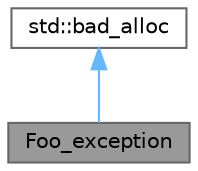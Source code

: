 digraph "Foo_exception"
{
 // LATEX_PDF_SIZE
  bgcolor="transparent";
  edge [fontname=Helvetica,fontsize=10,labelfontname=Helvetica,labelfontsize=10];
  node [fontname=Helvetica,fontsize=10,shape=box,height=0.2,width=0.4];
  Node1 [id="Node000001",label="Foo_exception",height=0.2,width=0.4,color="gray40", fillcolor="grey60", style="filled", fontcolor="black",tooltip="Exception for concurrent_container"];
  Node2 -> Node1 [id="edge1_Node000001_Node000002",dir="back",color="steelblue1",style="solid",tooltip=" "];
  Node2 [id="Node000002",label="std::bad_alloc",height=0.2,width=0.4,color="gray40", fillcolor="white", style="filled",tooltip=" "];
}
